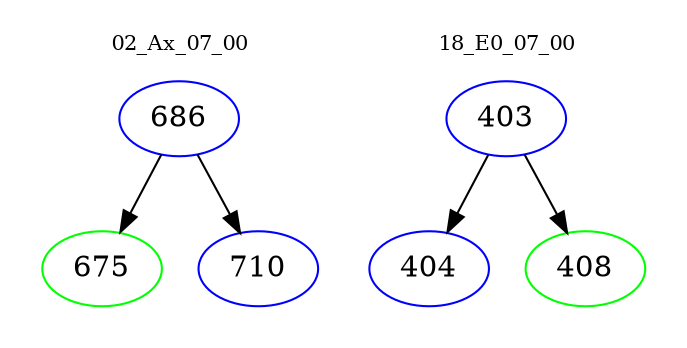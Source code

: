 digraph{
subgraph cluster_0 {
color = white
label = "02_Ax_07_00";
fontsize=10;
T0_686 [label="686", color="blue"]
T0_686 -> T0_675 [color="black"]
T0_675 [label="675", color="green"]
T0_686 -> T0_710 [color="black"]
T0_710 [label="710", color="blue"]
}
subgraph cluster_1 {
color = white
label = "18_E0_07_00";
fontsize=10;
T1_403 [label="403", color="blue"]
T1_403 -> T1_404 [color="black"]
T1_404 [label="404", color="blue"]
T1_403 -> T1_408 [color="black"]
T1_408 [label="408", color="green"]
}
}
